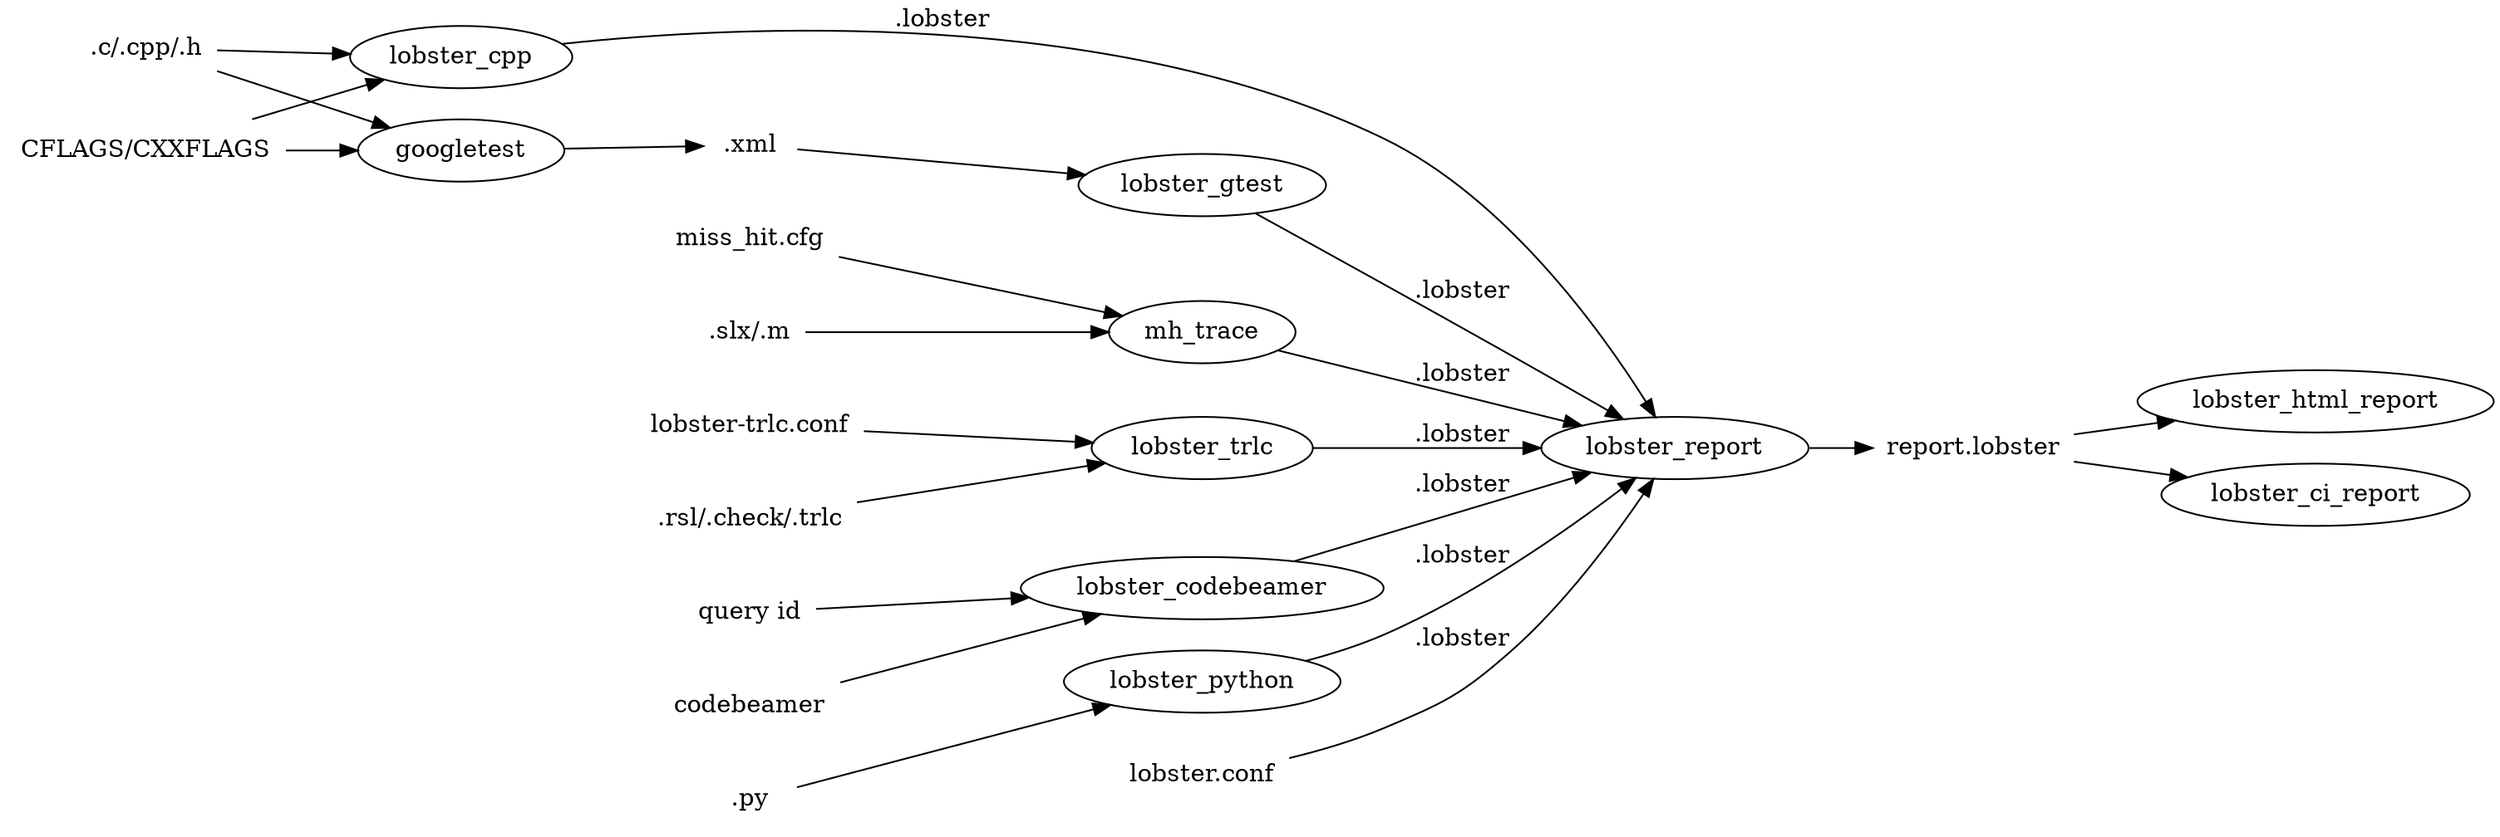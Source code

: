 digraph "LOBSTER_DataFlow" {

graph [rankdir=LR];

c_sources [shape=none, label=".c/.cpp/.h"];
c_build [shape=none, label="CFLAGS/CXXFLAGS"]
lobster_cpp;
c_sources -> lobster_cpp;
c_build -> lobster_cpp;

googletest;

c_sources -> googletest;
c_build -> googletest;

gtest_log [shape=none, label=".xml"];

googletest -> gtest_log;

lobster_gtest;
gtest_log -> lobster_gtest;


m_sources [shape=none, label=".slx/.m"];
mh_conf [shape=none, label="miss_hit.cfg"];
mh_trace;
m_sources -> mh_trace;
mh_conf -> mh_trace;

trlc_sources [shape=none, label=".rsl/.check/.trlc"];
trlc_conf [shape=none, label="lobster-trlc.conf"];
lobster_trlc;
trlc_sources -> lobster_trlc;
trlc_conf -> lobster_trlc;

cb_instance [shape=none, label="codebeamer"];
cb_query [shape=none, label="query id"];
lobster_codebeamer;
cb_instance -> lobster_codebeamer;
cb_query -> lobster_codebeamer;

py_sources [shape=none, label=".py"];
lobster_python;
py_sources -> lobster_python;



lobster_report;
lobster_conf [shape=none, label="lobster.conf"];
lobster_conf -> lobster_report [label=".lobster"];
lobster_cpp -> lobster_report [label=".lobster"];
mh_trace -> lobster_report [label=".lobster"];
lobster_trlc -> lobster_report [label=".lobster"];
lobster_codebeamer -> lobster_report [label=".lobster"];
lobster_python -> lobster_report [label=".lobster"];
lobster_gtest -> lobster_report [label=".lobster"];

report_lobster [shape=none, label="report.lobster"];
lobster_report -> report_lobster;

lobster_html_report;
lobster_ci_report;

report_lobster -> lobster_html_report;
report_lobster -> lobster_ci_report;


}
